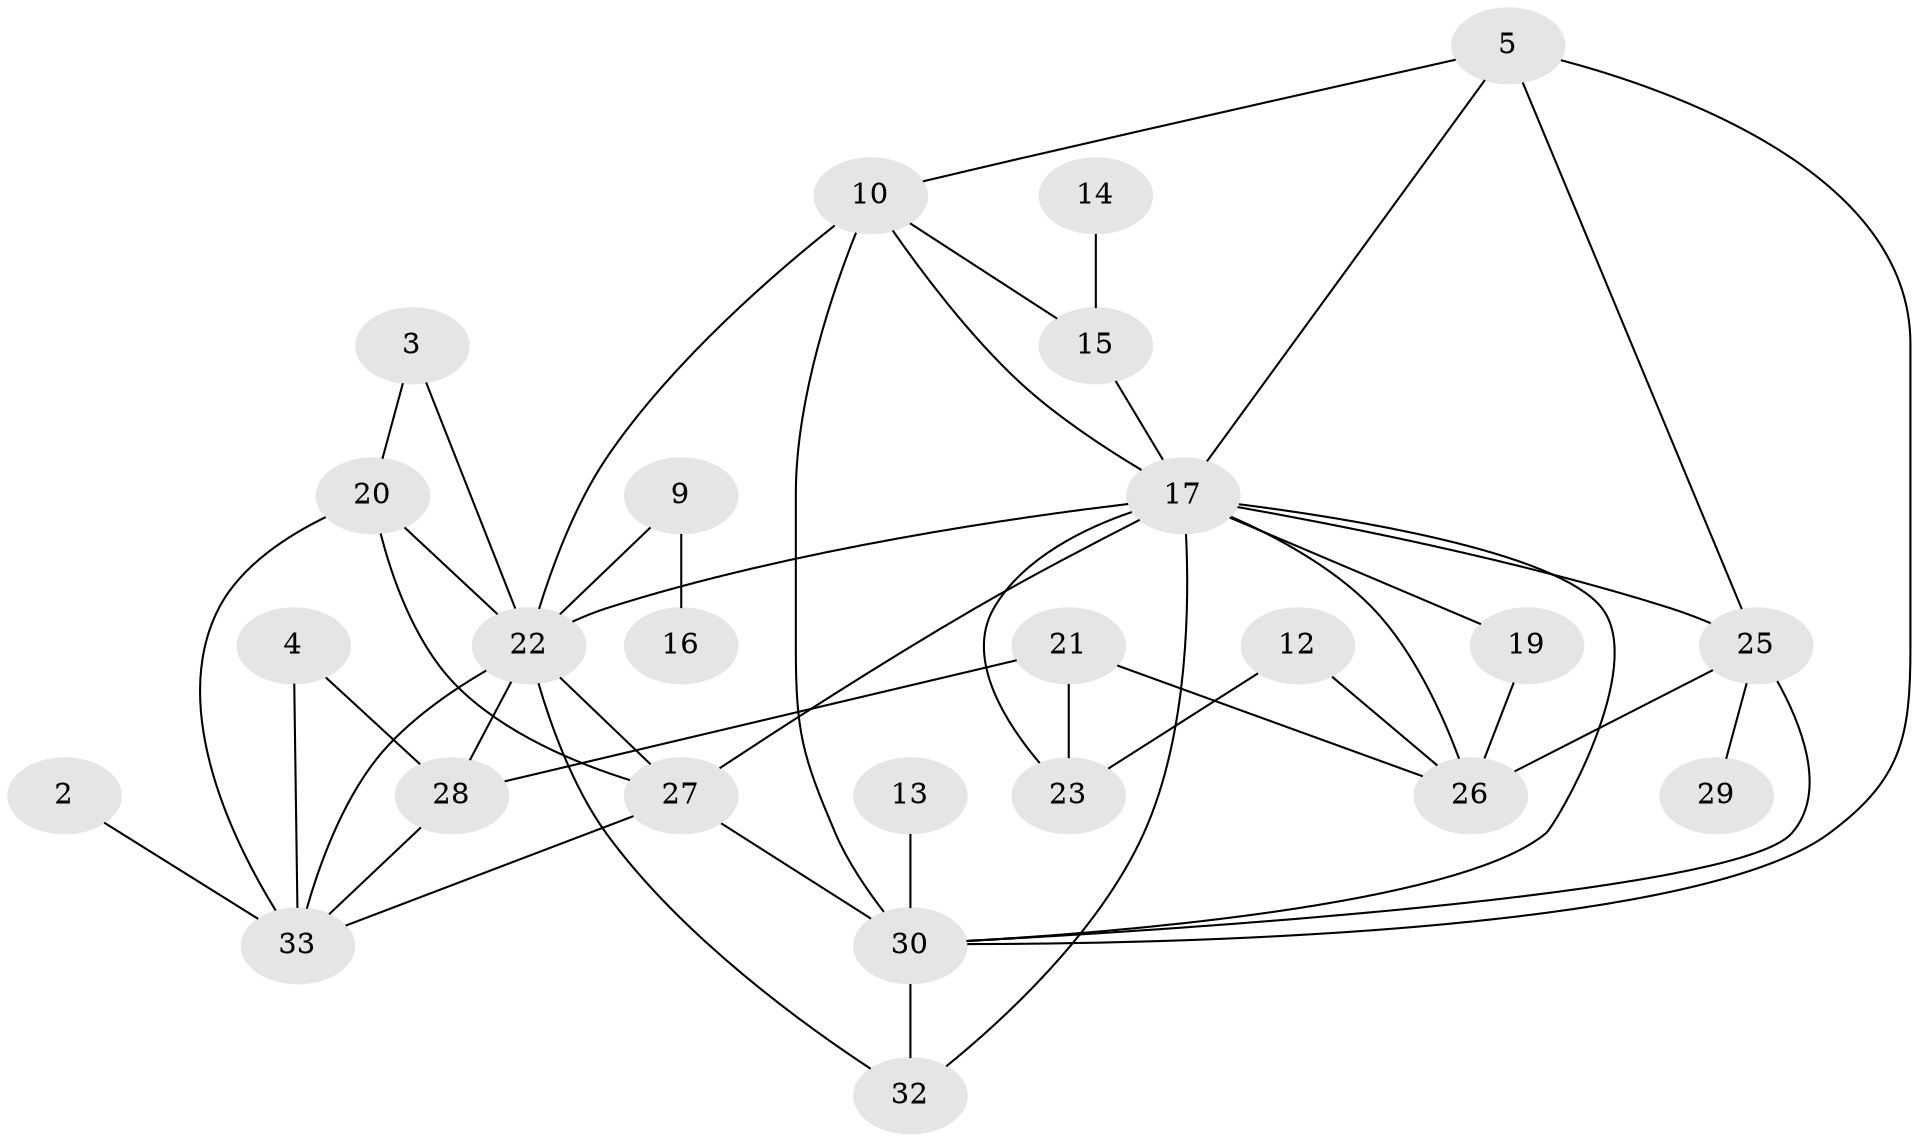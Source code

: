 // original degree distribution, {1: 0.18461538461538463, 4: 0.23076923076923078, 0: 0.1076923076923077, 3: 0.15384615384615385, 2: 0.2, 5: 0.06153846153846154, 7: 0.03076923076923077, 8: 0.03076923076923077}
// Generated by graph-tools (version 1.1) at 2025/49/03/09/25 03:49:12]
// undirected, 25 vertices, 46 edges
graph export_dot {
graph [start="1"]
  node [color=gray90,style=filled];
  2;
  3;
  4;
  5;
  9;
  10;
  12;
  13;
  14;
  15;
  16;
  17;
  19;
  20;
  21;
  22;
  23;
  25;
  26;
  27;
  28;
  29;
  30;
  32;
  33;
  2 -- 33 [weight=1.0];
  3 -- 20 [weight=1.0];
  3 -- 22 [weight=1.0];
  4 -- 28 [weight=1.0];
  4 -- 33 [weight=1.0];
  5 -- 10 [weight=1.0];
  5 -- 17 [weight=1.0];
  5 -- 25 [weight=1.0];
  5 -- 30 [weight=1.0];
  9 -- 16 [weight=1.0];
  9 -- 22 [weight=1.0];
  10 -- 15 [weight=1.0];
  10 -- 17 [weight=1.0];
  10 -- 22 [weight=1.0];
  10 -- 30 [weight=2.0];
  12 -- 23 [weight=1.0];
  12 -- 26 [weight=1.0];
  13 -- 30 [weight=2.0];
  14 -- 15 [weight=1.0];
  15 -- 17 [weight=1.0];
  17 -- 19 [weight=1.0];
  17 -- 22 [weight=1.0];
  17 -- 23 [weight=1.0];
  17 -- 25 [weight=1.0];
  17 -- 26 [weight=1.0];
  17 -- 27 [weight=1.0];
  17 -- 30 [weight=1.0];
  17 -- 32 [weight=1.0];
  19 -- 26 [weight=1.0];
  20 -- 22 [weight=1.0];
  20 -- 27 [weight=1.0];
  20 -- 33 [weight=1.0];
  21 -- 23 [weight=1.0];
  21 -- 26 [weight=1.0];
  21 -- 28 [weight=1.0];
  22 -- 27 [weight=1.0];
  22 -- 28 [weight=2.0];
  22 -- 32 [weight=1.0];
  22 -- 33 [weight=1.0];
  25 -- 26 [weight=2.0];
  25 -- 29 [weight=1.0];
  25 -- 30 [weight=1.0];
  27 -- 30 [weight=2.0];
  27 -- 33 [weight=1.0];
  28 -- 33 [weight=1.0];
  30 -- 32 [weight=1.0];
}
